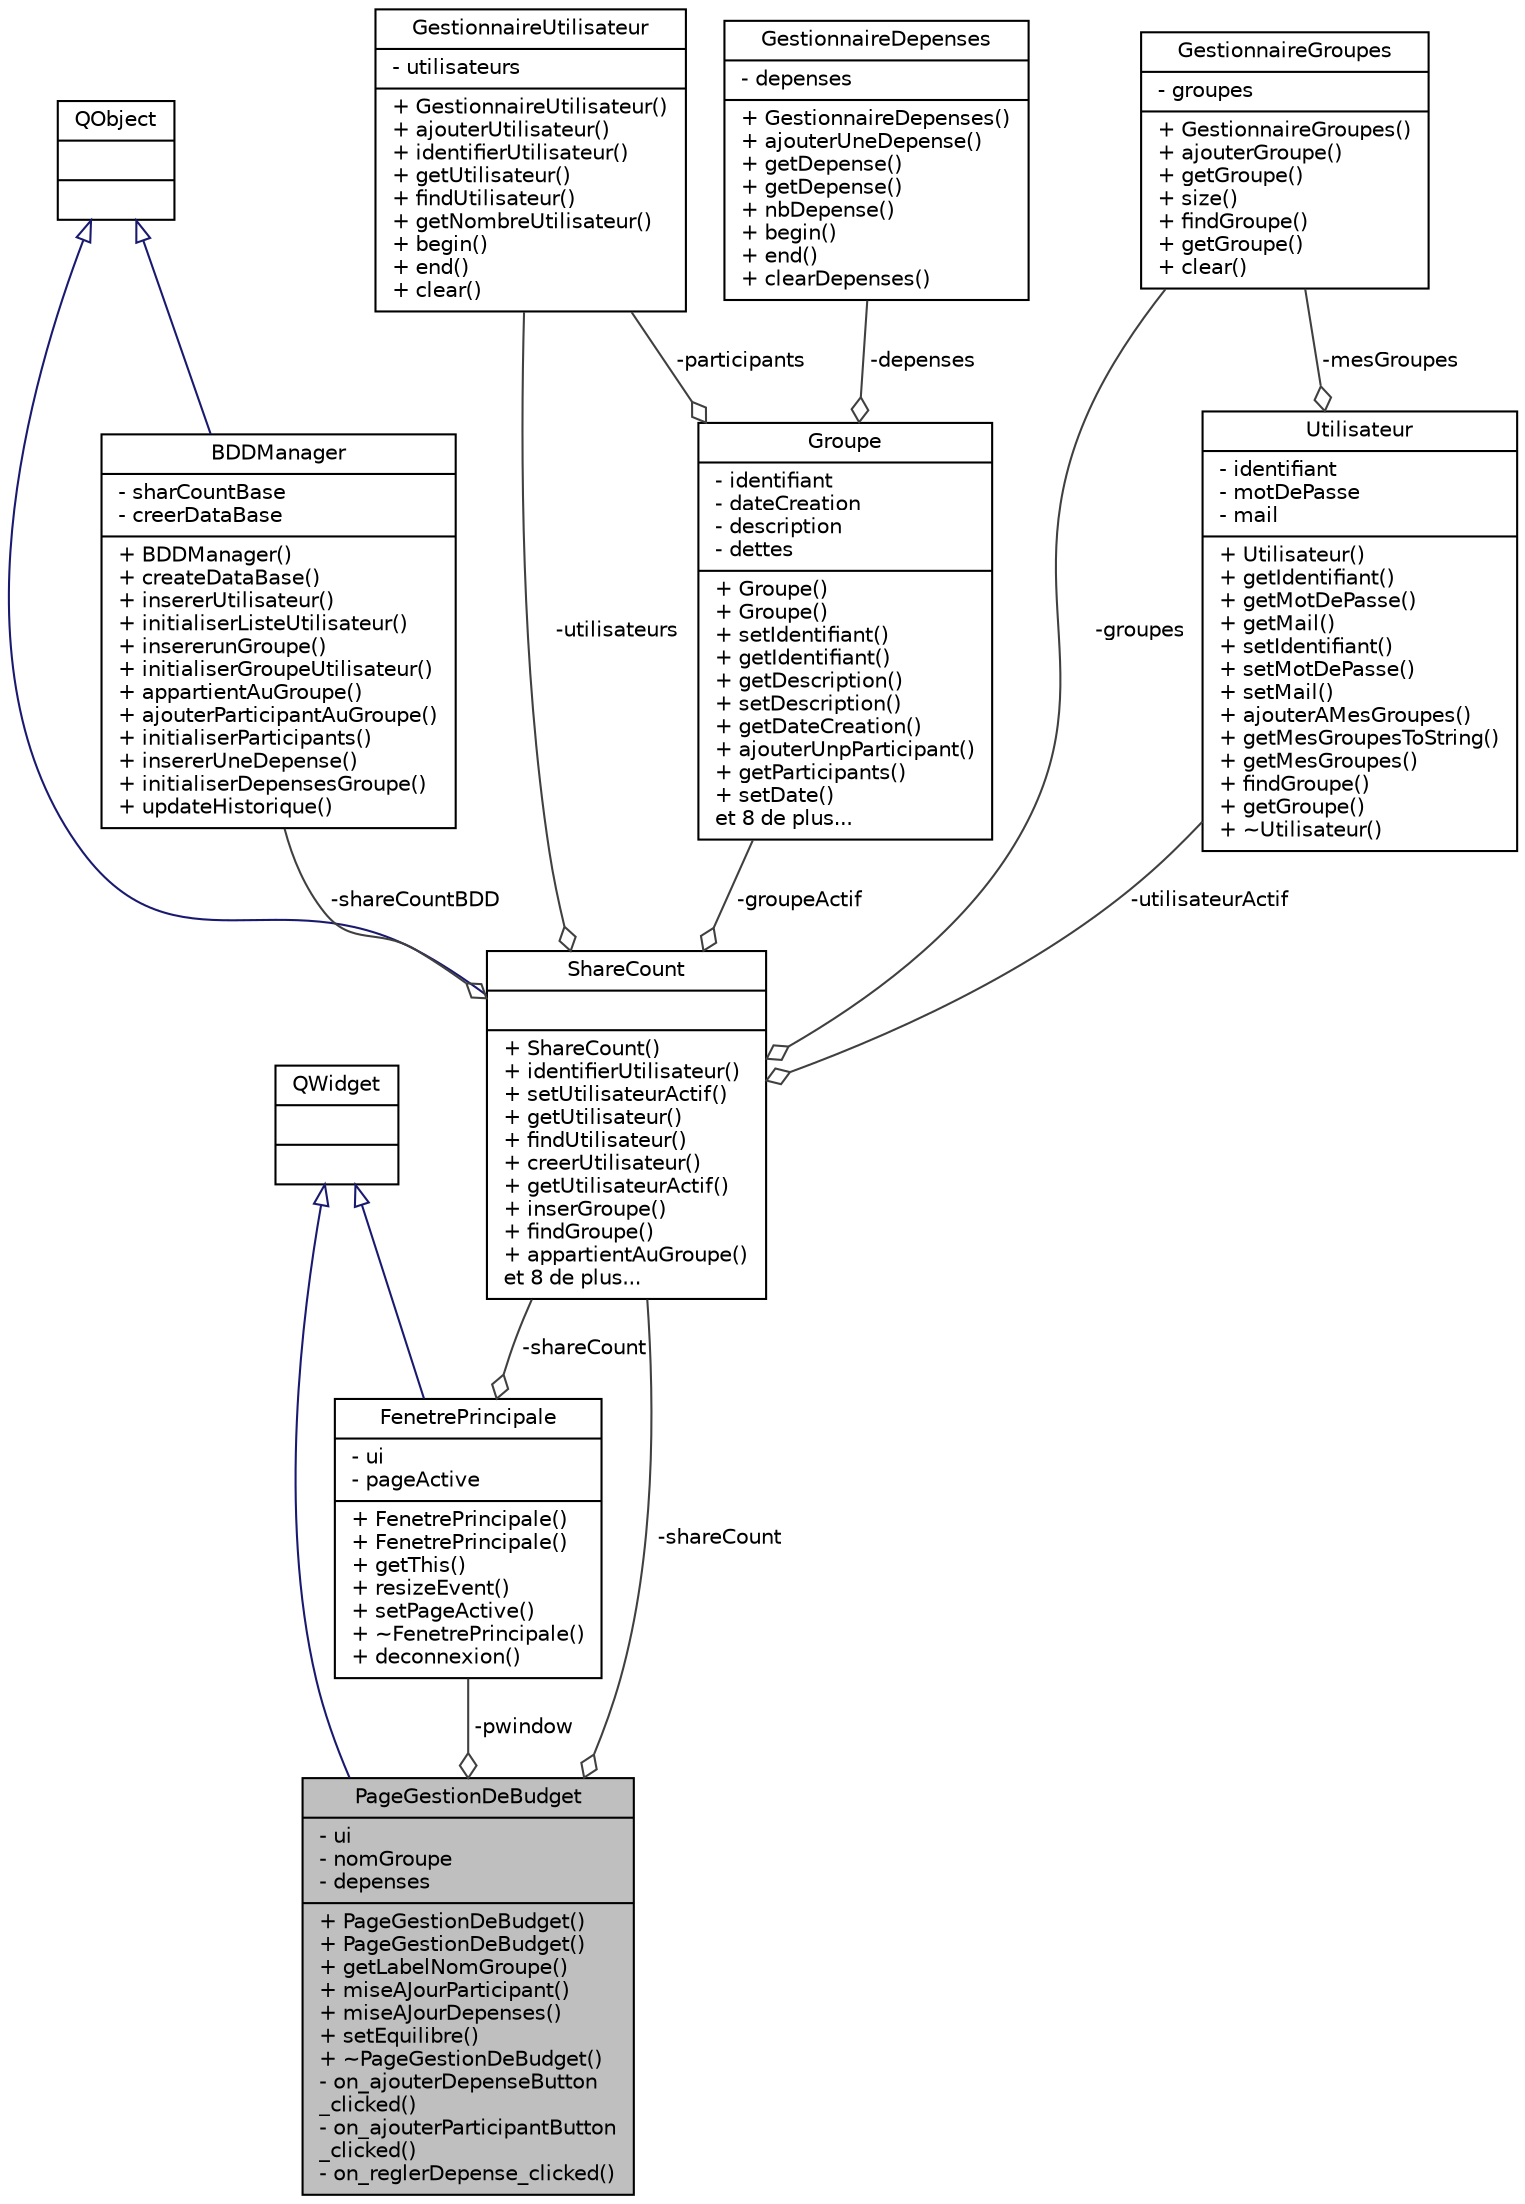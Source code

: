 digraph "PageGestionDeBudget"
{
 // LATEX_PDF_SIZE
  edge [fontname="Helvetica",fontsize="10",labelfontname="Helvetica",labelfontsize="10"];
  node [fontname="Helvetica",fontsize="10",shape=record];
  Node1 [label="{PageGestionDeBudget\n|- ui\l- nomGroupe\l- depenses\l|+ PageGestionDeBudget()\l+ PageGestionDeBudget()\l+ getLabelNomGroupe()\l+ miseAJourParticipant()\l+ miseAJourDepenses()\l+ setEquilibre()\l+ ~PageGestionDeBudget()\l- on_ajouterDepenseButton\l_clicked()\l- on_ajouterParticipantButton\l_clicked()\l- on_reglerDepense_clicked()\l}",height=0.2,width=0.4,color="black", fillcolor="grey75", style="filled", fontcolor="black",tooltip=" "];
  Node2 -> Node1 [dir="back",color="midnightblue",fontsize="10",style="solid",arrowtail="onormal",fontname="Helvetica"];
  Node2 [label="{QWidget\n||}",height=0.2,width=0.4,color="black", fillcolor="white", style="filled",URL="$class_q_widget.html",tooltip=" "];
  Node3 -> Node1 [color="grey25",fontsize="10",style="solid",label=" -shareCount" ,arrowhead="odiamond",fontname="Helvetica"];
  Node3 [label="{ShareCount\n||+ ShareCount()\l+ identifierUtilisateur()\l+ setUtilisateurActif()\l+ getUtilisateur()\l+ findUtilisateur()\l+ creerUtilisateur()\l+ getUtilisateurActif()\l+ inserGroupe()\l+ findGroupe()\l+ appartientAuGroupe()\let 8 de plus...\l}",height=0.2,width=0.4,color="black", fillcolor="white", style="filled",URL="$class_share_count.html",tooltip="The ShareCount class Classe principale du model qui est aussi un QObjet pour pouvoir utiliser les sig..."];
  Node4 -> Node3 [dir="back",color="midnightblue",fontsize="10",style="solid",arrowtail="onormal",fontname="Helvetica"];
  Node4 [label="{QObject\n||}",height=0.2,width=0.4,color="black", fillcolor="white", style="filled",URL="$class_q_object.html",tooltip=" "];
  Node5 -> Node3 [color="grey25",fontsize="10",style="solid",label=" -groupeActif" ,arrowhead="odiamond",fontname="Helvetica"];
  Node5 [label="{Groupe\n|- identifiant\l- dateCreation\l- description\l- dettes\l|+ Groupe()\l+ Groupe()\l+ setIdentifiant()\l+ getIdentifiant()\l+ getDescription()\l+ setDescription()\l+ getDateCreation()\l+ ajouterUnpParticipant()\l+ getParticipants()\l+ setDate()\let 8 de plus...\l}",height=0.2,width=0.4,color="black", fillcolor="white", style="filled",URL="$class_groupe.html",tooltip="classe abstraite de base pour GestionDeBudget et Cagnotte"];
  Node6 -> Node5 [color="grey25",fontsize="10",style="solid",label=" -participants" ,arrowhead="odiamond",fontname="Helvetica"];
  Node6 [label="{GestionnaireUtilisateur\n|- utilisateurs\l|+ GestionnaireUtilisateur()\l+ ajouterUtilisateur()\l+ identifierUtilisateur()\l+ getUtilisateur()\l+ findUtilisateur()\l+ getNombreUtilisateur()\l+ begin()\l+ end()\l+ clear()\l}",height=0.2,width=0.4,color="black", fillcolor="white", style="filled",URL="$class_gestionnaire_utilisateur.html",tooltip="The GestionnaireUtilisateur class C'est un classe qui permet de gérer la collection d'utilisateur."];
  Node7 -> Node5 [color="grey25",fontsize="10",style="solid",label=" -depenses" ,arrowhead="odiamond",fontname="Helvetica"];
  Node7 [label="{GestionnaireDepenses\n|- depenses\l|+ GestionnaireDepenses()\l+ ajouterUneDepense()\l+ getDepense()\l+ getDepense()\l+ nbDepense()\l+ begin()\l+ end()\l+ clearDepenses()\l}",height=0.2,width=0.4,color="black", fillcolor="white", style="filled",URL="$class_gestionnaire_depenses.html",tooltip="The GestionnaireDepenses class permet de gérer une collection de dépenses: Un groupe peut avoir plusi..."];
  Node6 -> Node3 [color="grey25",fontsize="10",style="solid",label=" -utilisateurs" ,arrowhead="odiamond",fontname="Helvetica"];
  Node8 -> Node3 [color="grey25",fontsize="10",style="solid",label=" -utilisateurActif" ,arrowhead="odiamond",fontname="Helvetica"];
  Node8 [label="{Utilisateur\n|- identifiant\l- motDePasse\l- mail\l|+ Utilisateur()\l+ getIdentifiant()\l+ getMotDePasse()\l+ getMail()\l+ setIdentifiant()\l+ setMotDePasse()\l+ setMail()\l+ ajouterAMesGroupes()\l+ getMesGroupesToString()\l+ getMesGroupes()\l+ findGroupe()\l+ getGroupe()\l+ ~Utilisateur()\l}",height=0.2,width=0.4,color="black", fillcolor="white", style="filled",URL="$class_utilisateur.html",tooltip="The Utilisateur class est une classe qui représente un utilisateur ou un compte. défini par un identi..."];
  Node9 -> Node8 [color="grey25",fontsize="10",style="solid",label=" -mesGroupes" ,arrowhead="odiamond",fontname="Helvetica"];
  Node9 [label="{GestionnaireGroupes\n|- groupes\l|+ GestionnaireGroupes()\l+ ajouterGroupe()\l+ getGroupe()\l+ size()\l+ findGroupe()\l+ getGroupe()\l+ clear()\l}",height=0.2,width=0.4,color="black", fillcolor="white", style="filled",URL="$class_gestionnaire_groupes.html",tooltip="The GestionnaireGroupes class qui gère une collection de groupes."];
  Node10 -> Node3 [color="grey25",fontsize="10",style="solid",label=" -shareCountBDD" ,arrowhead="odiamond",fontname="Helvetica"];
  Node10 [label="{BDDManager\n|- sharCountBase\l- creerDataBase\l|+ BDDManager()\l+ createDataBase()\l+ insererUtilisateur()\l+ initialiserListeUtilisateur()\l+ insererunGroupe()\l+ initialiserGroupeUtilisateur()\l+ appartientAuGroupe()\l+ ajouterParticipantAuGroupe()\l+ initialiserParticipants()\l+ insererUneDepense()\l+ initialiserDepensesGroupe()\l+ updateHistorique()\l}",height=0.2,width=0.4,color="black", fillcolor="white", style="filled",URL="$class_b_d_d_manager.html",tooltip=" "];
  Node4 -> Node10 [dir="back",color="midnightblue",fontsize="10",style="solid",arrowtail="onormal",fontname="Helvetica"];
  Node9 -> Node3 [color="grey25",fontsize="10",style="solid",label=" -groupes" ,arrowhead="odiamond",fontname="Helvetica"];
  Node11 -> Node1 [color="grey25",fontsize="10",style="solid",label=" -pwindow" ,arrowhead="odiamond",fontname="Helvetica"];
  Node11 [label="{FenetrePrincipale\n|- ui\l- pageActive\l|+ FenetrePrincipale()\l+ FenetrePrincipale()\l+ getThis()\l+ resizeEvent()\l+ setPageActive()\l+ ~FenetrePrincipale()\l+ deconnexion()\l}",height=0.2,width=0.4,color="black", fillcolor="white", style="filled",URL="$class_fenetre_principale.html",tooltip="The FenetrePrincipale class, cette classe va permettre de contenir toutes les pages de l'application."];
  Node2 -> Node11 [dir="back",color="midnightblue",fontsize="10",style="solid",arrowtail="onormal",fontname="Helvetica"];
  Node3 -> Node11 [color="grey25",fontsize="10",style="solid",label=" -shareCount" ,arrowhead="odiamond",fontname="Helvetica"];
}
